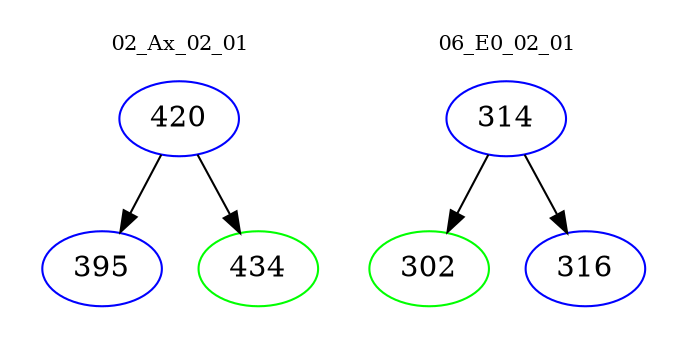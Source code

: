 digraph{
subgraph cluster_0 {
color = white
label = "02_Ax_02_01";
fontsize=10;
T0_420 [label="420", color="blue"]
T0_420 -> T0_395 [color="black"]
T0_395 [label="395", color="blue"]
T0_420 -> T0_434 [color="black"]
T0_434 [label="434", color="green"]
}
subgraph cluster_1 {
color = white
label = "06_E0_02_01";
fontsize=10;
T1_314 [label="314", color="blue"]
T1_314 -> T1_302 [color="black"]
T1_302 [label="302", color="green"]
T1_314 -> T1_316 [color="black"]
T1_316 [label="316", color="blue"]
}
}
